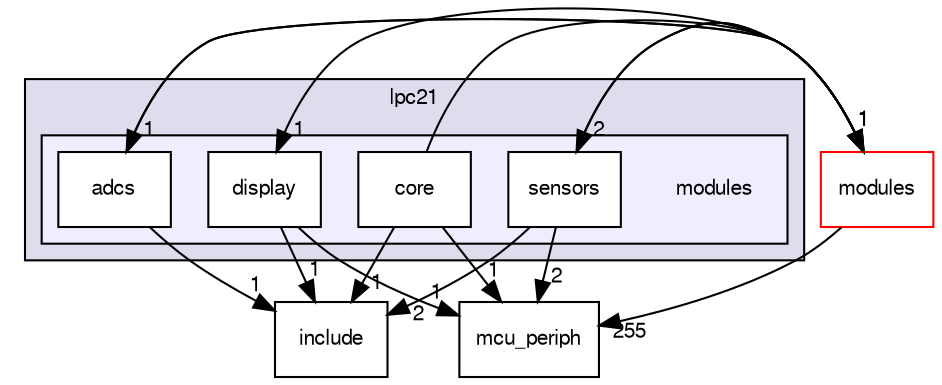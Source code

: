 digraph "sw/airborne/arch/lpc21/modules" {
  compound=true
  node [ fontsize="10", fontname="FreeSans"];
  edge [ labelfontsize="10", labelfontname="FreeSans"];
  subgraph clusterdir_3f7617cb4a5e4fe5cc816b7b3bbdea3a {
    graph [ bgcolor="#ddddee", pencolor="black", label="lpc21" fontname="FreeSans", fontsize="10", URL="dir_3f7617cb4a5e4fe5cc816b7b3bbdea3a.html"]
  subgraph clusterdir_c04683d64a3adfde2c91e6aeff7304bd {
    graph [ bgcolor="#eeeeff", pencolor="black", label="" URL="dir_c04683d64a3adfde2c91e6aeff7304bd.html"];
    dir_c04683d64a3adfde2c91e6aeff7304bd [shape=plaintext label="modules"];
    dir_1aa98135441363bb3a390877a800466b [shape=box label="adcs" color="black" fillcolor="white" style="filled" URL="dir_1aa98135441363bb3a390877a800466b.html"];
    dir_f478001def8cfe18b295ea797d650577 [shape=box label="core" color="black" fillcolor="white" style="filled" URL="dir_f478001def8cfe18b295ea797d650577.html"];
    dir_42348c1e590bfd68e832a81eb48b864f [shape=box label="display" color="black" fillcolor="white" style="filled" URL="dir_42348c1e590bfd68e832a81eb48b864f.html"];
    dir_d6ae93827351100fbbdc91f785e333f5 [shape=box label="sensors" color="black" fillcolor="white" style="filled" URL="dir_d6ae93827351100fbbdc91f785e333f5.html"];
  }
  }
  dir_106454a90d735ea8e812bb75c22c615b [shape=box label="include" URL="dir_106454a90d735ea8e812bb75c22c615b.html"];
  dir_1ca43f6a116d741d80fb1d0555a2b198 [shape=box label="mcu_periph" URL="dir_1ca43f6a116d741d80fb1d0555a2b198.html"];
  dir_c2abcdd6ccb39c3582929c0e3f5651c2 [shape=box label="modules" fillcolor="white" style="filled" color="red" URL="dir_c2abcdd6ccb39c3582929c0e3f5651c2.html"];
  dir_1aa98135441363bb3a390877a800466b->dir_106454a90d735ea8e812bb75c22c615b [headlabel="1", labeldistance=1.5 headhref="dir_000037_000035.html"];
  dir_1aa98135441363bb3a390877a800466b->dir_c2abcdd6ccb39c3582929c0e3f5651c2 [headlabel="1", labeldistance=1.5 headhref="dir_000037_000046.html"];
  dir_42348c1e590bfd68e832a81eb48b864f->dir_106454a90d735ea8e812bb75c22c615b [headlabel="1", labeldistance=1.5 headhref="dir_000039_000035.html"];
  dir_42348c1e590bfd68e832a81eb48b864f->dir_1ca43f6a116d741d80fb1d0555a2b198 [headlabel="1", labeldistance=1.5 headhref="dir_000039_000120.html"];
  dir_d6ae93827351100fbbdc91f785e333f5->dir_106454a90d735ea8e812bb75c22c615b [headlabel="2", labeldistance=1.5 headhref="dir_000040_000035.html"];
  dir_d6ae93827351100fbbdc91f785e333f5->dir_1ca43f6a116d741d80fb1d0555a2b198 [headlabel="2", labeldistance=1.5 headhref="dir_000040_000120.html"];
  dir_d6ae93827351100fbbdc91f785e333f5->dir_c2abcdd6ccb39c3582929c0e3f5651c2 [headlabel="1", labeldistance=1.5 headhref="dir_000040_000046.html"];
  dir_f478001def8cfe18b295ea797d650577->dir_106454a90d735ea8e812bb75c22c615b [headlabel="1", labeldistance=1.5 headhref="dir_000038_000035.html"];
  dir_f478001def8cfe18b295ea797d650577->dir_1ca43f6a116d741d80fb1d0555a2b198 [headlabel="1", labeldistance=1.5 headhref="dir_000038_000120.html"];
  dir_f478001def8cfe18b295ea797d650577->dir_c2abcdd6ccb39c3582929c0e3f5651c2 [headlabel="1", labeldistance=1.5 headhref="dir_000038_000046.html"];
  dir_c2abcdd6ccb39c3582929c0e3f5651c2->dir_1aa98135441363bb3a390877a800466b [headlabel="1", labeldistance=1.5 headhref="dir_000046_000037.html"];
  dir_c2abcdd6ccb39c3582929c0e3f5651c2->dir_42348c1e590bfd68e832a81eb48b864f [headlabel="1", labeldistance=1.5 headhref="dir_000046_000039.html"];
  dir_c2abcdd6ccb39c3582929c0e3f5651c2->dir_1ca43f6a116d741d80fb1d0555a2b198 [headlabel="255", labeldistance=1.5 headhref="dir_000046_000120.html"];
  dir_c2abcdd6ccb39c3582929c0e3f5651c2->dir_d6ae93827351100fbbdc91f785e333f5 [headlabel="2", labeldistance=1.5 headhref="dir_000046_000040.html"];
}
